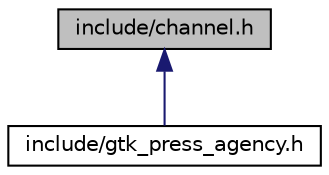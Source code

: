 digraph "include/channel.h"
{
 // LATEX_PDF_SIZE
  edge [fontname="Helvetica",fontsize="10",labelfontname="Helvetica",labelfontsize="10"];
  node [fontname="Helvetica",fontsize="10",shape=record];
  Node1 [label="include/channel.h",height=0.2,width=0.4,color="black", fillcolor="grey75", style="filled", fontcolor="black",tooltip="This file contains the functions and structures for the communication channel mechanism."];
  Node1 -> Node2 [dir="back",color="midnightblue",fontsize="10",style="solid",fontname="Helvetica"];
  Node2 [label="include/gtk_press_agency.h",height=0.2,width=0.4,color="black", fillcolor="white", style="filled",URL="$gtk__press__agency_8h.html",tooltip="This file contains the functions and structures for the press agency viewer using the Gtk framework."];
}
